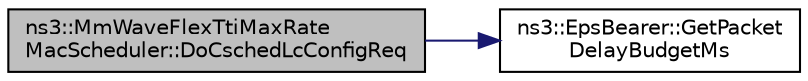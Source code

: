 digraph "ns3::MmWaveFlexTtiMaxRateMacScheduler::DoCschedLcConfigReq"
{
  edge [fontname="Helvetica",fontsize="10",labelfontname="Helvetica",labelfontsize="10"];
  node [fontname="Helvetica",fontsize="10",shape=record];
  rankdir="LR";
  Node1 [label="ns3::MmWaveFlexTtiMaxRate\lMacScheduler::DoCschedLcConfigReq",height=0.2,width=0.4,color="black", fillcolor="grey75", style="filled", fontcolor="black"];
  Node1 -> Node2 [color="midnightblue",fontsize="10",style="solid"];
  Node2 [label="ns3::EpsBearer::GetPacket\lDelayBudgetMs",height=0.2,width=0.4,color="black", fillcolor="white", style="filled",URL="$de/d6a/structns3_1_1EpsBearer.html#a0f2f37b3f2d1dc3dcba4176651e3aec7"];
}
